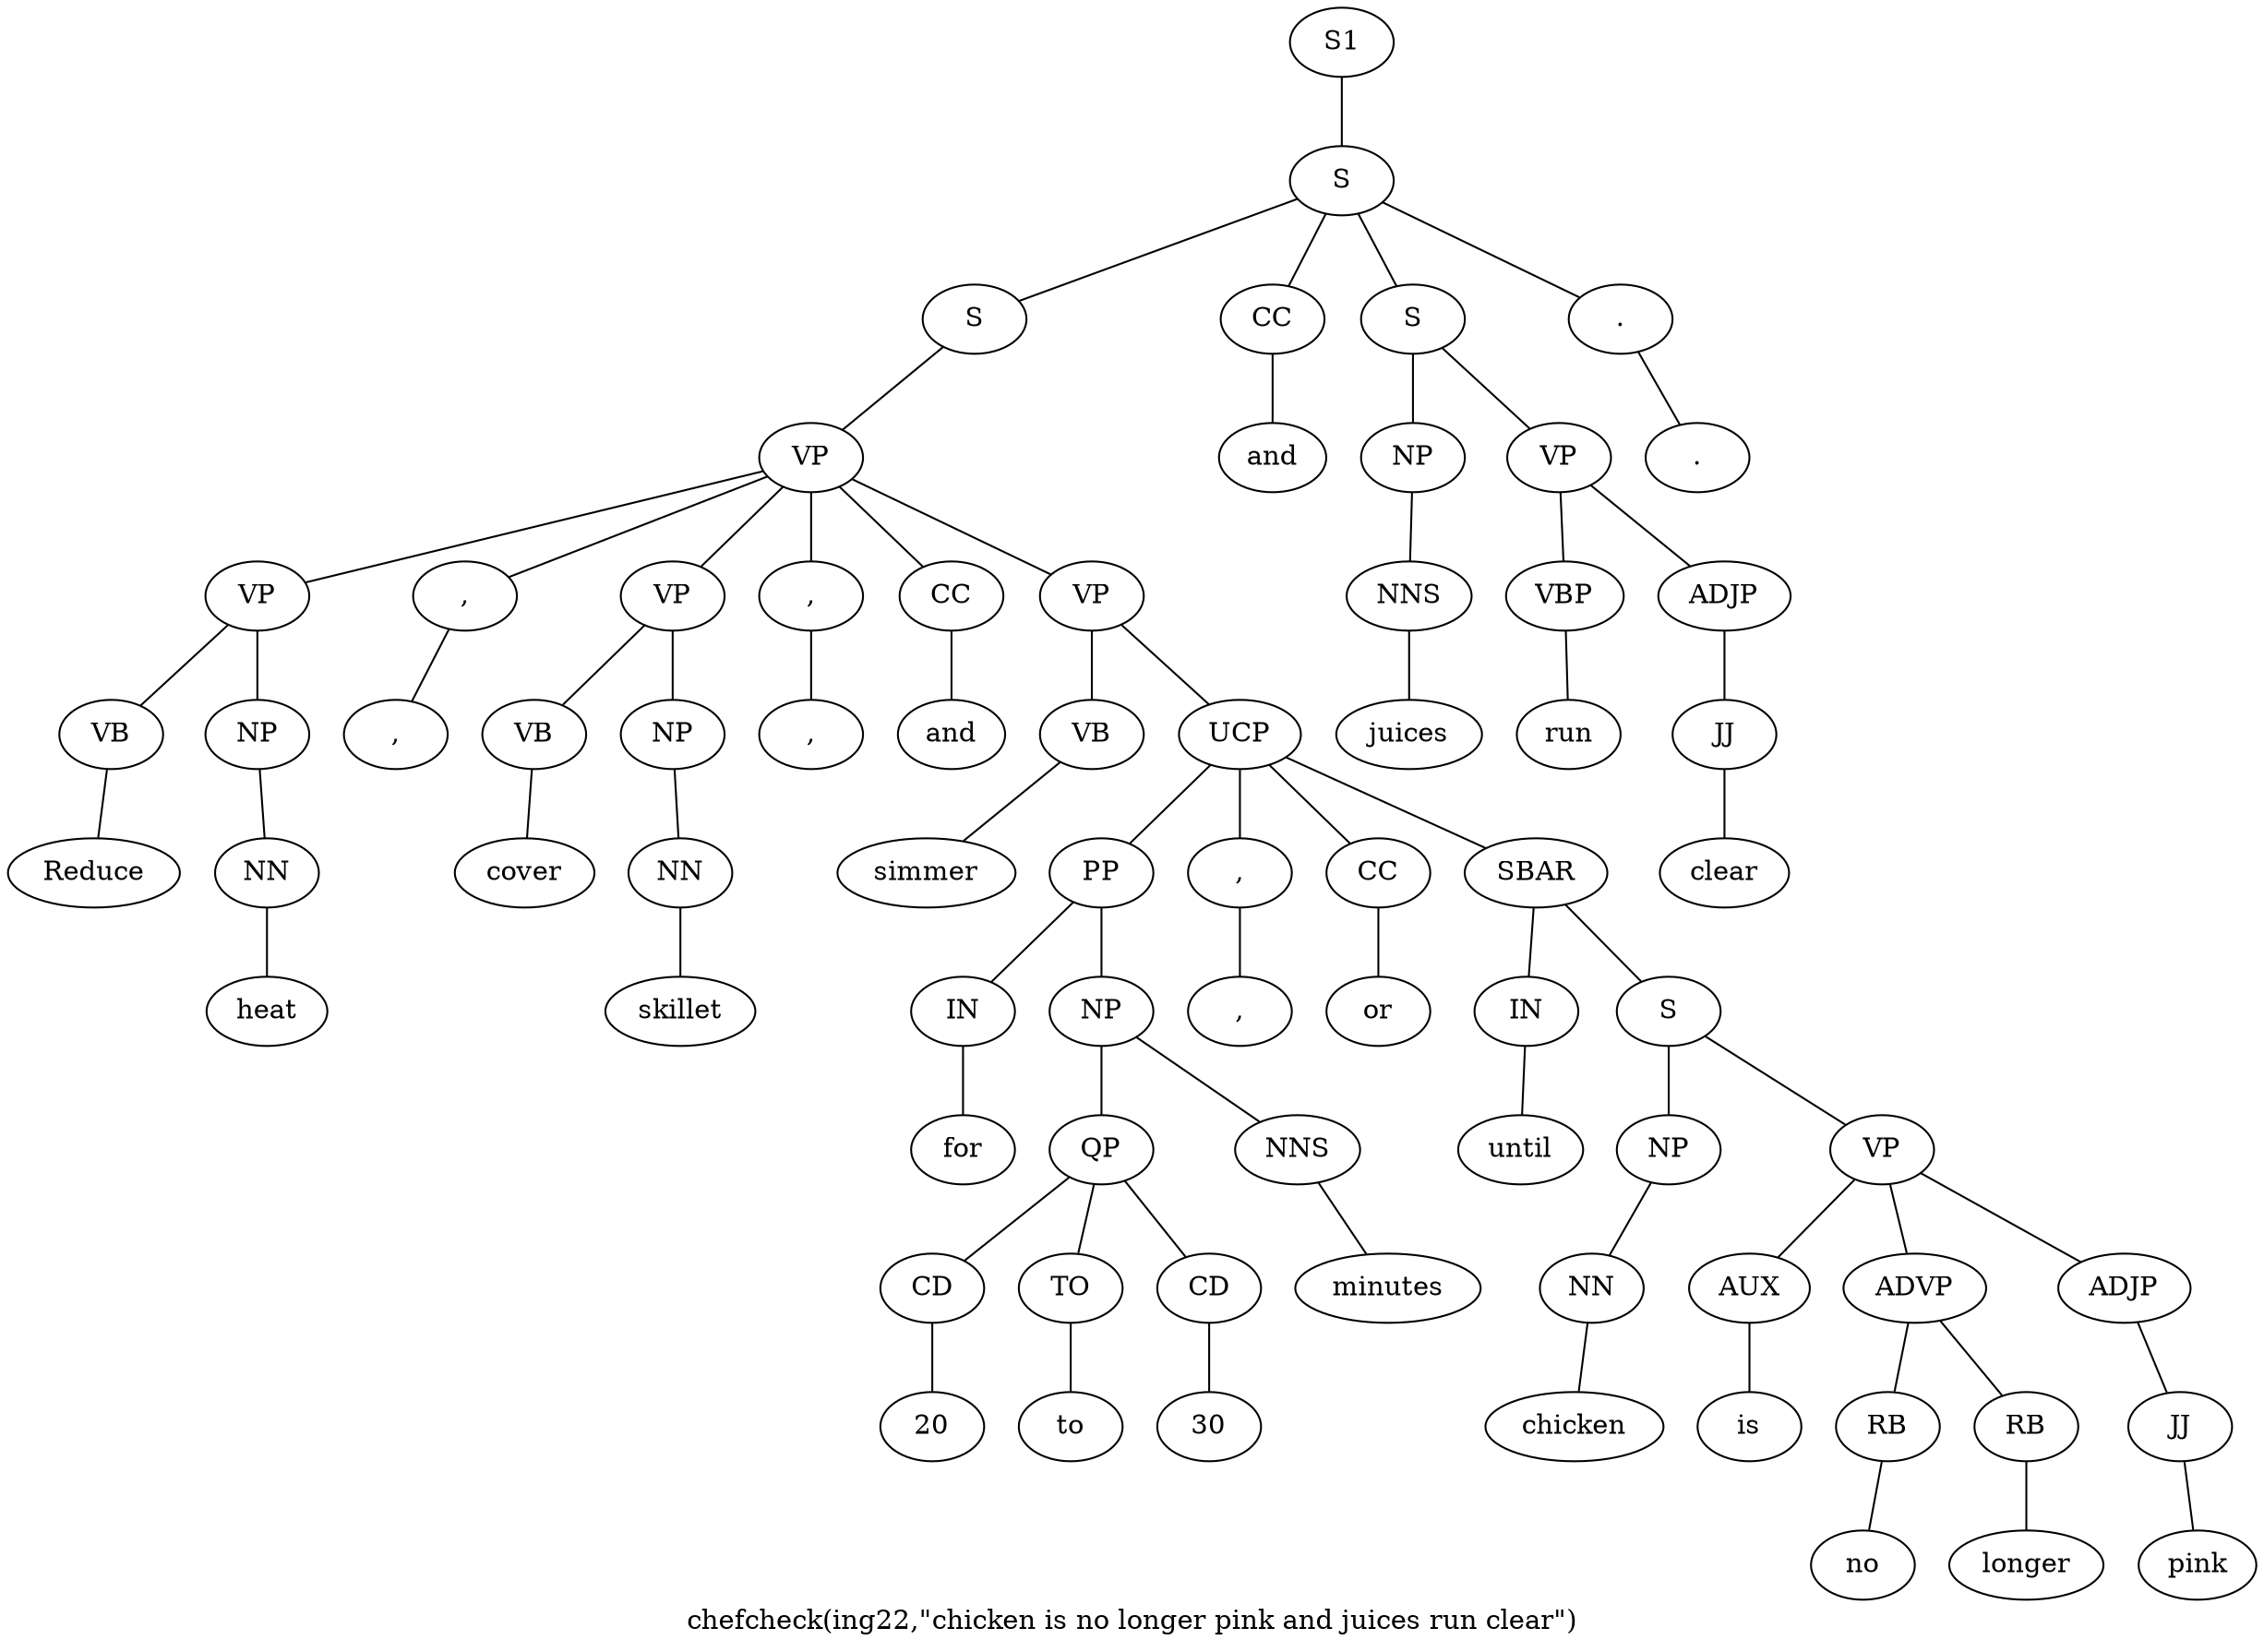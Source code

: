 graph SyntaxGraph {
	label = "chefcheck(ing22,\"chicken is no longer pink and juices run clear\")";
	Node0 [label="S1"];
	Node1 [label="S"];
	Node2 [label="S"];
	Node3 [label="VP"];
	Node4 [label="VP"];
	Node5 [label="VB"];
	Node6 [label="Reduce"];
	Node7 [label="NP"];
	Node8 [label="NN"];
	Node9 [label="heat"];
	Node10 [label=","];
	Node11 [label=","];
	Node12 [label="VP"];
	Node13 [label="VB"];
	Node14 [label="cover"];
	Node15 [label="NP"];
	Node16 [label="NN"];
	Node17 [label="skillet"];
	Node18 [label=","];
	Node19 [label=","];
	Node20 [label="CC"];
	Node21 [label="and"];
	Node22 [label="VP"];
	Node23 [label="VB"];
	Node24 [label="simmer"];
	Node25 [label="UCP"];
	Node26 [label="PP"];
	Node27 [label="IN"];
	Node28 [label="for"];
	Node29 [label="NP"];
	Node30 [label="QP"];
	Node31 [label="CD"];
	Node32 [label="20"];
	Node33 [label="TO"];
	Node34 [label="to"];
	Node35 [label="CD"];
	Node36 [label="30"];
	Node37 [label="NNS"];
	Node38 [label="minutes"];
	Node39 [label=","];
	Node40 [label=","];
	Node41 [label="CC"];
	Node42 [label="or"];
	Node43 [label="SBAR"];
	Node44 [label="IN"];
	Node45 [label="until"];
	Node46 [label="S"];
	Node47 [label="NP"];
	Node48 [label="NN"];
	Node49 [label="chicken"];
	Node50 [label="VP"];
	Node51 [label="AUX"];
	Node52 [label="is"];
	Node53 [label="ADVP"];
	Node54 [label="RB"];
	Node55 [label="no"];
	Node56 [label="RB"];
	Node57 [label="longer"];
	Node58 [label="ADJP"];
	Node59 [label="JJ"];
	Node60 [label="pink"];
	Node61 [label="CC"];
	Node62 [label="and"];
	Node63 [label="S"];
	Node64 [label="NP"];
	Node65 [label="NNS"];
	Node66 [label="juices"];
	Node67 [label="VP"];
	Node68 [label="VBP"];
	Node69 [label="run"];
	Node70 [label="ADJP"];
	Node71 [label="JJ"];
	Node72 [label="clear"];
	Node73 [label="."];
	Node74 [label="."];

	Node0 -- Node1;
	Node1 -- Node2;
	Node1 -- Node61;
	Node1 -- Node63;
	Node1 -- Node73;
	Node2 -- Node3;
	Node3 -- Node4;
	Node3 -- Node10;
	Node3 -- Node12;
	Node3 -- Node18;
	Node3 -- Node20;
	Node3 -- Node22;
	Node4 -- Node5;
	Node4 -- Node7;
	Node5 -- Node6;
	Node7 -- Node8;
	Node8 -- Node9;
	Node10 -- Node11;
	Node12 -- Node13;
	Node12 -- Node15;
	Node13 -- Node14;
	Node15 -- Node16;
	Node16 -- Node17;
	Node18 -- Node19;
	Node20 -- Node21;
	Node22 -- Node23;
	Node22 -- Node25;
	Node23 -- Node24;
	Node25 -- Node26;
	Node25 -- Node39;
	Node25 -- Node41;
	Node25 -- Node43;
	Node26 -- Node27;
	Node26 -- Node29;
	Node27 -- Node28;
	Node29 -- Node30;
	Node29 -- Node37;
	Node30 -- Node31;
	Node30 -- Node33;
	Node30 -- Node35;
	Node31 -- Node32;
	Node33 -- Node34;
	Node35 -- Node36;
	Node37 -- Node38;
	Node39 -- Node40;
	Node41 -- Node42;
	Node43 -- Node44;
	Node43 -- Node46;
	Node44 -- Node45;
	Node46 -- Node47;
	Node46 -- Node50;
	Node47 -- Node48;
	Node48 -- Node49;
	Node50 -- Node51;
	Node50 -- Node53;
	Node50 -- Node58;
	Node51 -- Node52;
	Node53 -- Node54;
	Node53 -- Node56;
	Node54 -- Node55;
	Node56 -- Node57;
	Node58 -- Node59;
	Node59 -- Node60;
	Node61 -- Node62;
	Node63 -- Node64;
	Node63 -- Node67;
	Node64 -- Node65;
	Node65 -- Node66;
	Node67 -- Node68;
	Node67 -- Node70;
	Node68 -- Node69;
	Node70 -- Node71;
	Node71 -- Node72;
	Node73 -- Node74;
}